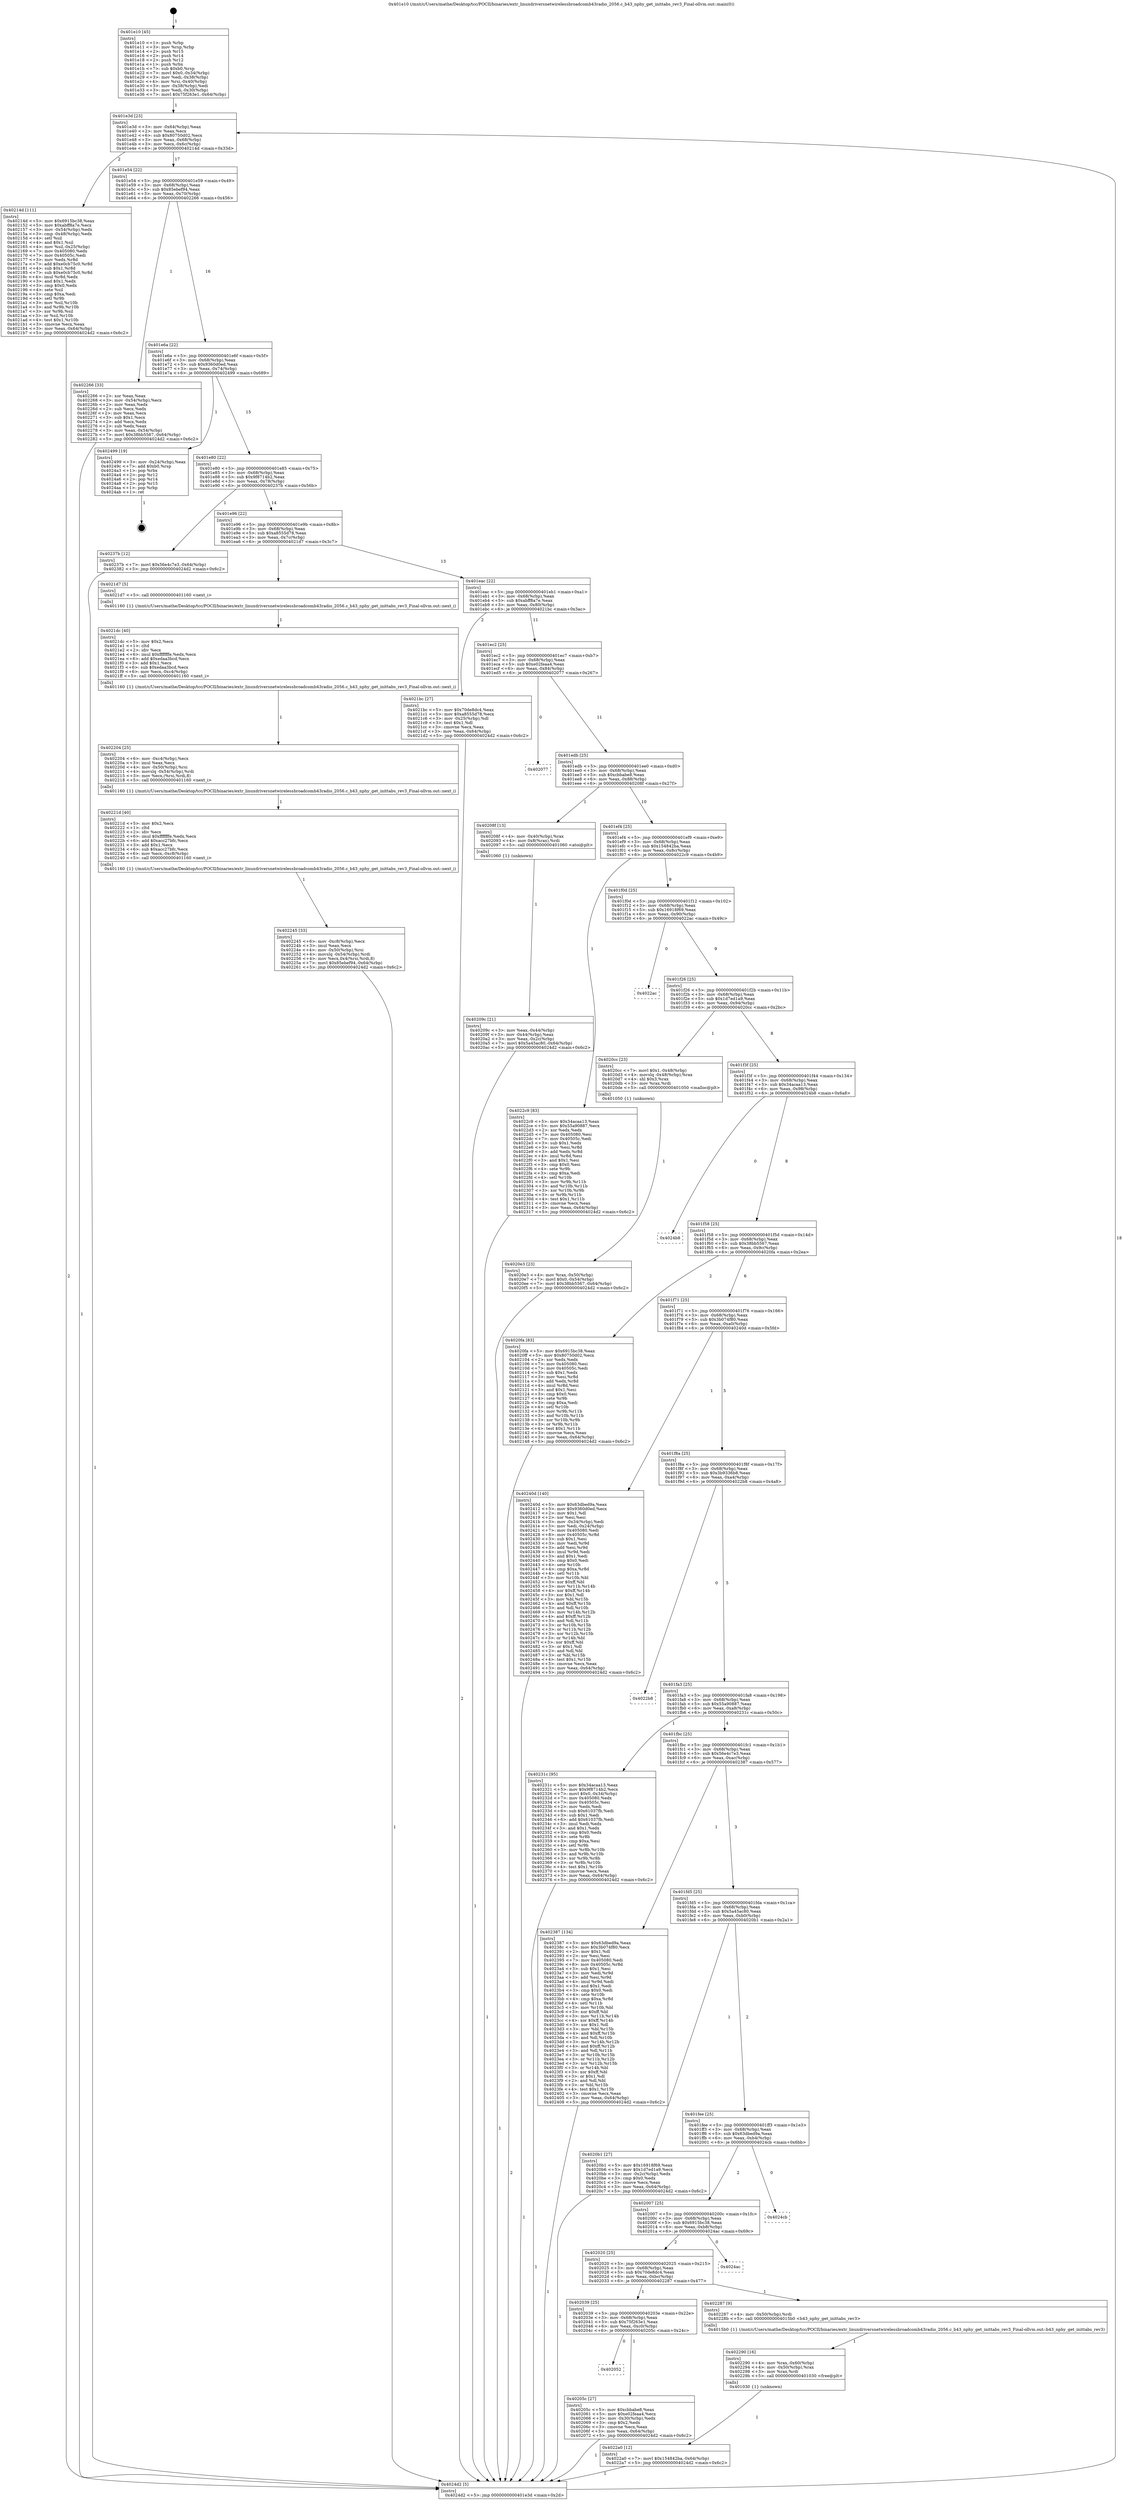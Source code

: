 digraph "0x401e10" {
  label = "0x401e10 (/mnt/c/Users/mathe/Desktop/tcc/POCII/binaries/extr_linuxdriversnetwirelessbroadcomb43radio_2056.c_b43_nphy_get_inittabs_rev3_Final-ollvm.out::main(0))"
  labelloc = "t"
  node[shape=record]

  Entry [label="",width=0.3,height=0.3,shape=circle,fillcolor=black,style=filled]
  "0x401e3d" [label="{
     0x401e3d [23]\l
     | [instrs]\l
     &nbsp;&nbsp;0x401e3d \<+3\>: mov -0x64(%rbp),%eax\l
     &nbsp;&nbsp;0x401e40 \<+2\>: mov %eax,%ecx\l
     &nbsp;&nbsp;0x401e42 \<+6\>: sub $0x80750d02,%ecx\l
     &nbsp;&nbsp;0x401e48 \<+3\>: mov %eax,-0x68(%rbp)\l
     &nbsp;&nbsp;0x401e4b \<+3\>: mov %ecx,-0x6c(%rbp)\l
     &nbsp;&nbsp;0x401e4e \<+6\>: je 000000000040214d \<main+0x33d\>\l
  }"]
  "0x40214d" [label="{
     0x40214d [111]\l
     | [instrs]\l
     &nbsp;&nbsp;0x40214d \<+5\>: mov $0x6915bc38,%eax\l
     &nbsp;&nbsp;0x402152 \<+5\>: mov $0xabff8a7e,%ecx\l
     &nbsp;&nbsp;0x402157 \<+3\>: mov -0x54(%rbp),%edx\l
     &nbsp;&nbsp;0x40215a \<+3\>: cmp -0x48(%rbp),%edx\l
     &nbsp;&nbsp;0x40215d \<+4\>: setl %sil\l
     &nbsp;&nbsp;0x402161 \<+4\>: and $0x1,%sil\l
     &nbsp;&nbsp;0x402165 \<+4\>: mov %sil,-0x25(%rbp)\l
     &nbsp;&nbsp;0x402169 \<+7\>: mov 0x405080,%edx\l
     &nbsp;&nbsp;0x402170 \<+7\>: mov 0x40505c,%edi\l
     &nbsp;&nbsp;0x402177 \<+3\>: mov %edx,%r8d\l
     &nbsp;&nbsp;0x40217a \<+7\>: add $0xe0cb75c0,%r8d\l
     &nbsp;&nbsp;0x402181 \<+4\>: sub $0x1,%r8d\l
     &nbsp;&nbsp;0x402185 \<+7\>: sub $0xe0cb75c0,%r8d\l
     &nbsp;&nbsp;0x40218c \<+4\>: imul %r8d,%edx\l
     &nbsp;&nbsp;0x402190 \<+3\>: and $0x1,%edx\l
     &nbsp;&nbsp;0x402193 \<+3\>: cmp $0x0,%edx\l
     &nbsp;&nbsp;0x402196 \<+4\>: sete %sil\l
     &nbsp;&nbsp;0x40219a \<+3\>: cmp $0xa,%edi\l
     &nbsp;&nbsp;0x40219d \<+4\>: setl %r9b\l
     &nbsp;&nbsp;0x4021a1 \<+3\>: mov %sil,%r10b\l
     &nbsp;&nbsp;0x4021a4 \<+3\>: and %r9b,%r10b\l
     &nbsp;&nbsp;0x4021a7 \<+3\>: xor %r9b,%sil\l
     &nbsp;&nbsp;0x4021aa \<+3\>: or %sil,%r10b\l
     &nbsp;&nbsp;0x4021ad \<+4\>: test $0x1,%r10b\l
     &nbsp;&nbsp;0x4021b1 \<+3\>: cmovne %ecx,%eax\l
     &nbsp;&nbsp;0x4021b4 \<+3\>: mov %eax,-0x64(%rbp)\l
     &nbsp;&nbsp;0x4021b7 \<+5\>: jmp 00000000004024d2 \<main+0x6c2\>\l
  }"]
  "0x401e54" [label="{
     0x401e54 [22]\l
     | [instrs]\l
     &nbsp;&nbsp;0x401e54 \<+5\>: jmp 0000000000401e59 \<main+0x49\>\l
     &nbsp;&nbsp;0x401e59 \<+3\>: mov -0x68(%rbp),%eax\l
     &nbsp;&nbsp;0x401e5c \<+5\>: sub $0x85ebef94,%eax\l
     &nbsp;&nbsp;0x401e61 \<+3\>: mov %eax,-0x70(%rbp)\l
     &nbsp;&nbsp;0x401e64 \<+6\>: je 0000000000402266 \<main+0x456\>\l
  }"]
  Exit [label="",width=0.3,height=0.3,shape=circle,fillcolor=black,style=filled,peripheries=2]
  "0x402266" [label="{
     0x402266 [33]\l
     | [instrs]\l
     &nbsp;&nbsp;0x402266 \<+2\>: xor %eax,%eax\l
     &nbsp;&nbsp;0x402268 \<+3\>: mov -0x54(%rbp),%ecx\l
     &nbsp;&nbsp;0x40226b \<+2\>: mov %eax,%edx\l
     &nbsp;&nbsp;0x40226d \<+2\>: sub %ecx,%edx\l
     &nbsp;&nbsp;0x40226f \<+2\>: mov %eax,%ecx\l
     &nbsp;&nbsp;0x402271 \<+3\>: sub $0x1,%ecx\l
     &nbsp;&nbsp;0x402274 \<+2\>: add %ecx,%edx\l
     &nbsp;&nbsp;0x402276 \<+2\>: sub %edx,%eax\l
     &nbsp;&nbsp;0x402278 \<+3\>: mov %eax,-0x54(%rbp)\l
     &nbsp;&nbsp;0x40227b \<+7\>: movl $0x38bb5567,-0x64(%rbp)\l
     &nbsp;&nbsp;0x402282 \<+5\>: jmp 00000000004024d2 \<main+0x6c2\>\l
  }"]
  "0x401e6a" [label="{
     0x401e6a [22]\l
     | [instrs]\l
     &nbsp;&nbsp;0x401e6a \<+5\>: jmp 0000000000401e6f \<main+0x5f\>\l
     &nbsp;&nbsp;0x401e6f \<+3\>: mov -0x68(%rbp),%eax\l
     &nbsp;&nbsp;0x401e72 \<+5\>: sub $0x9360d0ed,%eax\l
     &nbsp;&nbsp;0x401e77 \<+3\>: mov %eax,-0x74(%rbp)\l
     &nbsp;&nbsp;0x401e7a \<+6\>: je 0000000000402499 \<main+0x689\>\l
  }"]
  "0x4022a0" [label="{
     0x4022a0 [12]\l
     | [instrs]\l
     &nbsp;&nbsp;0x4022a0 \<+7\>: movl $0x154842ba,-0x64(%rbp)\l
     &nbsp;&nbsp;0x4022a7 \<+5\>: jmp 00000000004024d2 \<main+0x6c2\>\l
  }"]
  "0x402499" [label="{
     0x402499 [19]\l
     | [instrs]\l
     &nbsp;&nbsp;0x402499 \<+3\>: mov -0x24(%rbp),%eax\l
     &nbsp;&nbsp;0x40249c \<+7\>: add $0xb0,%rsp\l
     &nbsp;&nbsp;0x4024a3 \<+1\>: pop %rbx\l
     &nbsp;&nbsp;0x4024a4 \<+2\>: pop %r12\l
     &nbsp;&nbsp;0x4024a6 \<+2\>: pop %r14\l
     &nbsp;&nbsp;0x4024a8 \<+2\>: pop %r15\l
     &nbsp;&nbsp;0x4024aa \<+1\>: pop %rbp\l
     &nbsp;&nbsp;0x4024ab \<+1\>: ret\l
  }"]
  "0x401e80" [label="{
     0x401e80 [22]\l
     | [instrs]\l
     &nbsp;&nbsp;0x401e80 \<+5\>: jmp 0000000000401e85 \<main+0x75\>\l
     &nbsp;&nbsp;0x401e85 \<+3\>: mov -0x68(%rbp),%eax\l
     &nbsp;&nbsp;0x401e88 \<+5\>: sub $0x9f8714b2,%eax\l
     &nbsp;&nbsp;0x401e8d \<+3\>: mov %eax,-0x78(%rbp)\l
     &nbsp;&nbsp;0x401e90 \<+6\>: je 000000000040237b \<main+0x56b\>\l
  }"]
  "0x402290" [label="{
     0x402290 [16]\l
     | [instrs]\l
     &nbsp;&nbsp;0x402290 \<+4\>: mov %rax,-0x60(%rbp)\l
     &nbsp;&nbsp;0x402294 \<+4\>: mov -0x50(%rbp),%rax\l
     &nbsp;&nbsp;0x402298 \<+3\>: mov %rax,%rdi\l
     &nbsp;&nbsp;0x40229b \<+5\>: call 0000000000401030 \<free@plt\>\l
     | [calls]\l
     &nbsp;&nbsp;0x401030 \{1\} (unknown)\l
  }"]
  "0x40237b" [label="{
     0x40237b [12]\l
     | [instrs]\l
     &nbsp;&nbsp;0x40237b \<+7\>: movl $0x56e4c7e3,-0x64(%rbp)\l
     &nbsp;&nbsp;0x402382 \<+5\>: jmp 00000000004024d2 \<main+0x6c2\>\l
  }"]
  "0x401e96" [label="{
     0x401e96 [22]\l
     | [instrs]\l
     &nbsp;&nbsp;0x401e96 \<+5\>: jmp 0000000000401e9b \<main+0x8b\>\l
     &nbsp;&nbsp;0x401e9b \<+3\>: mov -0x68(%rbp),%eax\l
     &nbsp;&nbsp;0x401e9e \<+5\>: sub $0xa8555d78,%eax\l
     &nbsp;&nbsp;0x401ea3 \<+3\>: mov %eax,-0x7c(%rbp)\l
     &nbsp;&nbsp;0x401ea6 \<+6\>: je 00000000004021d7 \<main+0x3c7\>\l
  }"]
  "0x402245" [label="{
     0x402245 [33]\l
     | [instrs]\l
     &nbsp;&nbsp;0x402245 \<+6\>: mov -0xc8(%rbp),%ecx\l
     &nbsp;&nbsp;0x40224b \<+3\>: imul %eax,%ecx\l
     &nbsp;&nbsp;0x40224e \<+4\>: mov -0x50(%rbp),%rsi\l
     &nbsp;&nbsp;0x402252 \<+4\>: movslq -0x54(%rbp),%rdi\l
     &nbsp;&nbsp;0x402256 \<+4\>: mov %ecx,0x4(%rsi,%rdi,8)\l
     &nbsp;&nbsp;0x40225a \<+7\>: movl $0x85ebef94,-0x64(%rbp)\l
     &nbsp;&nbsp;0x402261 \<+5\>: jmp 00000000004024d2 \<main+0x6c2\>\l
  }"]
  "0x4021d7" [label="{
     0x4021d7 [5]\l
     | [instrs]\l
     &nbsp;&nbsp;0x4021d7 \<+5\>: call 0000000000401160 \<next_i\>\l
     | [calls]\l
     &nbsp;&nbsp;0x401160 \{1\} (/mnt/c/Users/mathe/Desktop/tcc/POCII/binaries/extr_linuxdriversnetwirelessbroadcomb43radio_2056.c_b43_nphy_get_inittabs_rev3_Final-ollvm.out::next_i)\l
  }"]
  "0x401eac" [label="{
     0x401eac [22]\l
     | [instrs]\l
     &nbsp;&nbsp;0x401eac \<+5\>: jmp 0000000000401eb1 \<main+0xa1\>\l
     &nbsp;&nbsp;0x401eb1 \<+3\>: mov -0x68(%rbp),%eax\l
     &nbsp;&nbsp;0x401eb4 \<+5\>: sub $0xabff8a7e,%eax\l
     &nbsp;&nbsp;0x401eb9 \<+3\>: mov %eax,-0x80(%rbp)\l
     &nbsp;&nbsp;0x401ebc \<+6\>: je 00000000004021bc \<main+0x3ac\>\l
  }"]
  "0x40221d" [label="{
     0x40221d [40]\l
     | [instrs]\l
     &nbsp;&nbsp;0x40221d \<+5\>: mov $0x2,%ecx\l
     &nbsp;&nbsp;0x402222 \<+1\>: cltd\l
     &nbsp;&nbsp;0x402223 \<+2\>: idiv %ecx\l
     &nbsp;&nbsp;0x402225 \<+6\>: imul $0xfffffffe,%edx,%ecx\l
     &nbsp;&nbsp;0x40222b \<+6\>: add $0xacc27bfc,%ecx\l
     &nbsp;&nbsp;0x402231 \<+3\>: add $0x1,%ecx\l
     &nbsp;&nbsp;0x402234 \<+6\>: sub $0xacc27bfc,%ecx\l
     &nbsp;&nbsp;0x40223a \<+6\>: mov %ecx,-0xc8(%rbp)\l
     &nbsp;&nbsp;0x402240 \<+5\>: call 0000000000401160 \<next_i\>\l
     | [calls]\l
     &nbsp;&nbsp;0x401160 \{1\} (/mnt/c/Users/mathe/Desktop/tcc/POCII/binaries/extr_linuxdriversnetwirelessbroadcomb43radio_2056.c_b43_nphy_get_inittabs_rev3_Final-ollvm.out::next_i)\l
  }"]
  "0x4021bc" [label="{
     0x4021bc [27]\l
     | [instrs]\l
     &nbsp;&nbsp;0x4021bc \<+5\>: mov $0x70de8dc4,%eax\l
     &nbsp;&nbsp;0x4021c1 \<+5\>: mov $0xa8555d78,%ecx\l
     &nbsp;&nbsp;0x4021c6 \<+3\>: mov -0x25(%rbp),%dl\l
     &nbsp;&nbsp;0x4021c9 \<+3\>: test $0x1,%dl\l
     &nbsp;&nbsp;0x4021cc \<+3\>: cmovne %ecx,%eax\l
     &nbsp;&nbsp;0x4021cf \<+3\>: mov %eax,-0x64(%rbp)\l
     &nbsp;&nbsp;0x4021d2 \<+5\>: jmp 00000000004024d2 \<main+0x6c2\>\l
  }"]
  "0x401ec2" [label="{
     0x401ec2 [25]\l
     | [instrs]\l
     &nbsp;&nbsp;0x401ec2 \<+5\>: jmp 0000000000401ec7 \<main+0xb7\>\l
     &nbsp;&nbsp;0x401ec7 \<+3\>: mov -0x68(%rbp),%eax\l
     &nbsp;&nbsp;0x401eca \<+5\>: sub $0xe02feaa4,%eax\l
     &nbsp;&nbsp;0x401ecf \<+6\>: mov %eax,-0x84(%rbp)\l
     &nbsp;&nbsp;0x401ed5 \<+6\>: je 0000000000402077 \<main+0x267\>\l
  }"]
  "0x402204" [label="{
     0x402204 [25]\l
     | [instrs]\l
     &nbsp;&nbsp;0x402204 \<+6\>: mov -0xc4(%rbp),%ecx\l
     &nbsp;&nbsp;0x40220a \<+3\>: imul %eax,%ecx\l
     &nbsp;&nbsp;0x40220d \<+4\>: mov -0x50(%rbp),%rsi\l
     &nbsp;&nbsp;0x402211 \<+4\>: movslq -0x54(%rbp),%rdi\l
     &nbsp;&nbsp;0x402215 \<+3\>: mov %ecx,(%rsi,%rdi,8)\l
     &nbsp;&nbsp;0x402218 \<+5\>: call 0000000000401160 \<next_i\>\l
     | [calls]\l
     &nbsp;&nbsp;0x401160 \{1\} (/mnt/c/Users/mathe/Desktop/tcc/POCII/binaries/extr_linuxdriversnetwirelessbroadcomb43radio_2056.c_b43_nphy_get_inittabs_rev3_Final-ollvm.out::next_i)\l
  }"]
  "0x402077" [label="{
     0x402077\l
  }", style=dashed]
  "0x401edb" [label="{
     0x401edb [25]\l
     | [instrs]\l
     &nbsp;&nbsp;0x401edb \<+5\>: jmp 0000000000401ee0 \<main+0xd0\>\l
     &nbsp;&nbsp;0x401ee0 \<+3\>: mov -0x68(%rbp),%eax\l
     &nbsp;&nbsp;0x401ee3 \<+5\>: sub $0xcbbabe8,%eax\l
     &nbsp;&nbsp;0x401ee8 \<+6\>: mov %eax,-0x88(%rbp)\l
     &nbsp;&nbsp;0x401eee \<+6\>: je 000000000040208f \<main+0x27f\>\l
  }"]
  "0x4021dc" [label="{
     0x4021dc [40]\l
     | [instrs]\l
     &nbsp;&nbsp;0x4021dc \<+5\>: mov $0x2,%ecx\l
     &nbsp;&nbsp;0x4021e1 \<+1\>: cltd\l
     &nbsp;&nbsp;0x4021e2 \<+2\>: idiv %ecx\l
     &nbsp;&nbsp;0x4021e4 \<+6\>: imul $0xfffffffe,%edx,%ecx\l
     &nbsp;&nbsp;0x4021ea \<+6\>: add $0xedaa3bcd,%ecx\l
     &nbsp;&nbsp;0x4021f0 \<+3\>: add $0x1,%ecx\l
     &nbsp;&nbsp;0x4021f3 \<+6\>: sub $0xedaa3bcd,%ecx\l
     &nbsp;&nbsp;0x4021f9 \<+6\>: mov %ecx,-0xc4(%rbp)\l
     &nbsp;&nbsp;0x4021ff \<+5\>: call 0000000000401160 \<next_i\>\l
     | [calls]\l
     &nbsp;&nbsp;0x401160 \{1\} (/mnt/c/Users/mathe/Desktop/tcc/POCII/binaries/extr_linuxdriversnetwirelessbroadcomb43radio_2056.c_b43_nphy_get_inittabs_rev3_Final-ollvm.out::next_i)\l
  }"]
  "0x40208f" [label="{
     0x40208f [13]\l
     | [instrs]\l
     &nbsp;&nbsp;0x40208f \<+4\>: mov -0x40(%rbp),%rax\l
     &nbsp;&nbsp;0x402093 \<+4\>: mov 0x8(%rax),%rdi\l
     &nbsp;&nbsp;0x402097 \<+5\>: call 0000000000401060 \<atoi@plt\>\l
     | [calls]\l
     &nbsp;&nbsp;0x401060 \{1\} (unknown)\l
  }"]
  "0x401ef4" [label="{
     0x401ef4 [25]\l
     | [instrs]\l
     &nbsp;&nbsp;0x401ef4 \<+5\>: jmp 0000000000401ef9 \<main+0xe9\>\l
     &nbsp;&nbsp;0x401ef9 \<+3\>: mov -0x68(%rbp),%eax\l
     &nbsp;&nbsp;0x401efc \<+5\>: sub $0x154842ba,%eax\l
     &nbsp;&nbsp;0x401f01 \<+6\>: mov %eax,-0x8c(%rbp)\l
     &nbsp;&nbsp;0x401f07 \<+6\>: je 00000000004022c9 \<main+0x4b9\>\l
  }"]
  "0x4020e3" [label="{
     0x4020e3 [23]\l
     | [instrs]\l
     &nbsp;&nbsp;0x4020e3 \<+4\>: mov %rax,-0x50(%rbp)\l
     &nbsp;&nbsp;0x4020e7 \<+7\>: movl $0x0,-0x54(%rbp)\l
     &nbsp;&nbsp;0x4020ee \<+7\>: movl $0x38bb5567,-0x64(%rbp)\l
     &nbsp;&nbsp;0x4020f5 \<+5\>: jmp 00000000004024d2 \<main+0x6c2\>\l
  }"]
  "0x4022c9" [label="{
     0x4022c9 [83]\l
     | [instrs]\l
     &nbsp;&nbsp;0x4022c9 \<+5\>: mov $0x34acaa13,%eax\l
     &nbsp;&nbsp;0x4022ce \<+5\>: mov $0x55a90887,%ecx\l
     &nbsp;&nbsp;0x4022d3 \<+2\>: xor %edx,%edx\l
     &nbsp;&nbsp;0x4022d5 \<+7\>: mov 0x405080,%esi\l
     &nbsp;&nbsp;0x4022dc \<+7\>: mov 0x40505c,%edi\l
     &nbsp;&nbsp;0x4022e3 \<+3\>: sub $0x1,%edx\l
     &nbsp;&nbsp;0x4022e6 \<+3\>: mov %esi,%r8d\l
     &nbsp;&nbsp;0x4022e9 \<+3\>: add %edx,%r8d\l
     &nbsp;&nbsp;0x4022ec \<+4\>: imul %r8d,%esi\l
     &nbsp;&nbsp;0x4022f0 \<+3\>: and $0x1,%esi\l
     &nbsp;&nbsp;0x4022f3 \<+3\>: cmp $0x0,%esi\l
     &nbsp;&nbsp;0x4022f6 \<+4\>: sete %r9b\l
     &nbsp;&nbsp;0x4022fa \<+3\>: cmp $0xa,%edi\l
     &nbsp;&nbsp;0x4022fd \<+4\>: setl %r10b\l
     &nbsp;&nbsp;0x402301 \<+3\>: mov %r9b,%r11b\l
     &nbsp;&nbsp;0x402304 \<+3\>: and %r10b,%r11b\l
     &nbsp;&nbsp;0x402307 \<+3\>: xor %r10b,%r9b\l
     &nbsp;&nbsp;0x40230a \<+3\>: or %r9b,%r11b\l
     &nbsp;&nbsp;0x40230d \<+4\>: test $0x1,%r11b\l
     &nbsp;&nbsp;0x402311 \<+3\>: cmovne %ecx,%eax\l
     &nbsp;&nbsp;0x402314 \<+3\>: mov %eax,-0x64(%rbp)\l
     &nbsp;&nbsp;0x402317 \<+5\>: jmp 00000000004024d2 \<main+0x6c2\>\l
  }"]
  "0x401f0d" [label="{
     0x401f0d [25]\l
     | [instrs]\l
     &nbsp;&nbsp;0x401f0d \<+5\>: jmp 0000000000401f12 \<main+0x102\>\l
     &nbsp;&nbsp;0x401f12 \<+3\>: mov -0x68(%rbp),%eax\l
     &nbsp;&nbsp;0x401f15 \<+5\>: sub $0x16918f69,%eax\l
     &nbsp;&nbsp;0x401f1a \<+6\>: mov %eax,-0x90(%rbp)\l
     &nbsp;&nbsp;0x401f20 \<+6\>: je 00000000004022ac \<main+0x49c\>\l
  }"]
  "0x40209c" [label="{
     0x40209c [21]\l
     | [instrs]\l
     &nbsp;&nbsp;0x40209c \<+3\>: mov %eax,-0x44(%rbp)\l
     &nbsp;&nbsp;0x40209f \<+3\>: mov -0x44(%rbp),%eax\l
     &nbsp;&nbsp;0x4020a2 \<+3\>: mov %eax,-0x2c(%rbp)\l
     &nbsp;&nbsp;0x4020a5 \<+7\>: movl $0x5a45ac80,-0x64(%rbp)\l
     &nbsp;&nbsp;0x4020ac \<+5\>: jmp 00000000004024d2 \<main+0x6c2\>\l
  }"]
  "0x4022ac" [label="{
     0x4022ac\l
  }", style=dashed]
  "0x401f26" [label="{
     0x401f26 [25]\l
     | [instrs]\l
     &nbsp;&nbsp;0x401f26 \<+5\>: jmp 0000000000401f2b \<main+0x11b\>\l
     &nbsp;&nbsp;0x401f2b \<+3\>: mov -0x68(%rbp),%eax\l
     &nbsp;&nbsp;0x401f2e \<+5\>: sub $0x1d7ed1a9,%eax\l
     &nbsp;&nbsp;0x401f33 \<+6\>: mov %eax,-0x94(%rbp)\l
     &nbsp;&nbsp;0x401f39 \<+6\>: je 00000000004020cc \<main+0x2bc\>\l
  }"]
  "0x401e10" [label="{
     0x401e10 [45]\l
     | [instrs]\l
     &nbsp;&nbsp;0x401e10 \<+1\>: push %rbp\l
     &nbsp;&nbsp;0x401e11 \<+3\>: mov %rsp,%rbp\l
     &nbsp;&nbsp;0x401e14 \<+2\>: push %r15\l
     &nbsp;&nbsp;0x401e16 \<+2\>: push %r14\l
     &nbsp;&nbsp;0x401e18 \<+2\>: push %r12\l
     &nbsp;&nbsp;0x401e1a \<+1\>: push %rbx\l
     &nbsp;&nbsp;0x401e1b \<+7\>: sub $0xb0,%rsp\l
     &nbsp;&nbsp;0x401e22 \<+7\>: movl $0x0,-0x34(%rbp)\l
     &nbsp;&nbsp;0x401e29 \<+3\>: mov %edi,-0x38(%rbp)\l
     &nbsp;&nbsp;0x401e2c \<+4\>: mov %rsi,-0x40(%rbp)\l
     &nbsp;&nbsp;0x401e30 \<+3\>: mov -0x38(%rbp),%edi\l
     &nbsp;&nbsp;0x401e33 \<+3\>: mov %edi,-0x30(%rbp)\l
     &nbsp;&nbsp;0x401e36 \<+7\>: movl $0x75f263e1,-0x64(%rbp)\l
  }"]
  "0x4020cc" [label="{
     0x4020cc [23]\l
     | [instrs]\l
     &nbsp;&nbsp;0x4020cc \<+7\>: movl $0x1,-0x48(%rbp)\l
     &nbsp;&nbsp;0x4020d3 \<+4\>: movslq -0x48(%rbp),%rax\l
     &nbsp;&nbsp;0x4020d7 \<+4\>: shl $0x3,%rax\l
     &nbsp;&nbsp;0x4020db \<+3\>: mov %rax,%rdi\l
     &nbsp;&nbsp;0x4020de \<+5\>: call 0000000000401050 \<malloc@plt\>\l
     | [calls]\l
     &nbsp;&nbsp;0x401050 \{1\} (unknown)\l
  }"]
  "0x401f3f" [label="{
     0x401f3f [25]\l
     | [instrs]\l
     &nbsp;&nbsp;0x401f3f \<+5\>: jmp 0000000000401f44 \<main+0x134\>\l
     &nbsp;&nbsp;0x401f44 \<+3\>: mov -0x68(%rbp),%eax\l
     &nbsp;&nbsp;0x401f47 \<+5\>: sub $0x34acaa13,%eax\l
     &nbsp;&nbsp;0x401f4c \<+6\>: mov %eax,-0x98(%rbp)\l
     &nbsp;&nbsp;0x401f52 \<+6\>: je 00000000004024b8 \<main+0x6a8\>\l
  }"]
  "0x4024d2" [label="{
     0x4024d2 [5]\l
     | [instrs]\l
     &nbsp;&nbsp;0x4024d2 \<+5\>: jmp 0000000000401e3d \<main+0x2d\>\l
  }"]
  "0x4024b8" [label="{
     0x4024b8\l
  }", style=dashed]
  "0x401f58" [label="{
     0x401f58 [25]\l
     | [instrs]\l
     &nbsp;&nbsp;0x401f58 \<+5\>: jmp 0000000000401f5d \<main+0x14d\>\l
     &nbsp;&nbsp;0x401f5d \<+3\>: mov -0x68(%rbp),%eax\l
     &nbsp;&nbsp;0x401f60 \<+5\>: sub $0x38bb5567,%eax\l
     &nbsp;&nbsp;0x401f65 \<+6\>: mov %eax,-0x9c(%rbp)\l
     &nbsp;&nbsp;0x401f6b \<+6\>: je 00000000004020fa \<main+0x2ea\>\l
  }"]
  "0x402052" [label="{
     0x402052\l
  }", style=dashed]
  "0x4020fa" [label="{
     0x4020fa [83]\l
     | [instrs]\l
     &nbsp;&nbsp;0x4020fa \<+5\>: mov $0x6915bc38,%eax\l
     &nbsp;&nbsp;0x4020ff \<+5\>: mov $0x80750d02,%ecx\l
     &nbsp;&nbsp;0x402104 \<+2\>: xor %edx,%edx\l
     &nbsp;&nbsp;0x402106 \<+7\>: mov 0x405080,%esi\l
     &nbsp;&nbsp;0x40210d \<+7\>: mov 0x40505c,%edi\l
     &nbsp;&nbsp;0x402114 \<+3\>: sub $0x1,%edx\l
     &nbsp;&nbsp;0x402117 \<+3\>: mov %esi,%r8d\l
     &nbsp;&nbsp;0x40211a \<+3\>: add %edx,%r8d\l
     &nbsp;&nbsp;0x40211d \<+4\>: imul %r8d,%esi\l
     &nbsp;&nbsp;0x402121 \<+3\>: and $0x1,%esi\l
     &nbsp;&nbsp;0x402124 \<+3\>: cmp $0x0,%esi\l
     &nbsp;&nbsp;0x402127 \<+4\>: sete %r9b\l
     &nbsp;&nbsp;0x40212b \<+3\>: cmp $0xa,%edi\l
     &nbsp;&nbsp;0x40212e \<+4\>: setl %r10b\l
     &nbsp;&nbsp;0x402132 \<+3\>: mov %r9b,%r11b\l
     &nbsp;&nbsp;0x402135 \<+3\>: and %r10b,%r11b\l
     &nbsp;&nbsp;0x402138 \<+3\>: xor %r10b,%r9b\l
     &nbsp;&nbsp;0x40213b \<+3\>: or %r9b,%r11b\l
     &nbsp;&nbsp;0x40213e \<+4\>: test $0x1,%r11b\l
     &nbsp;&nbsp;0x402142 \<+3\>: cmovne %ecx,%eax\l
     &nbsp;&nbsp;0x402145 \<+3\>: mov %eax,-0x64(%rbp)\l
     &nbsp;&nbsp;0x402148 \<+5\>: jmp 00000000004024d2 \<main+0x6c2\>\l
  }"]
  "0x401f71" [label="{
     0x401f71 [25]\l
     | [instrs]\l
     &nbsp;&nbsp;0x401f71 \<+5\>: jmp 0000000000401f76 \<main+0x166\>\l
     &nbsp;&nbsp;0x401f76 \<+3\>: mov -0x68(%rbp),%eax\l
     &nbsp;&nbsp;0x401f79 \<+5\>: sub $0x3b074f80,%eax\l
     &nbsp;&nbsp;0x401f7e \<+6\>: mov %eax,-0xa0(%rbp)\l
     &nbsp;&nbsp;0x401f84 \<+6\>: je 000000000040240d \<main+0x5fd\>\l
  }"]
  "0x40205c" [label="{
     0x40205c [27]\l
     | [instrs]\l
     &nbsp;&nbsp;0x40205c \<+5\>: mov $0xcbbabe8,%eax\l
     &nbsp;&nbsp;0x402061 \<+5\>: mov $0xe02feaa4,%ecx\l
     &nbsp;&nbsp;0x402066 \<+3\>: mov -0x30(%rbp),%edx\l
     &nbsp;&nbsp;0x402069 \<+3\>: cmp $0x2,%edx\l
     &nbsp;&nbsp;0x40206c \<+3\>: cmovne %ecx,%eax\l
     &nbsp;&nbsp;0x40206f \<+3\>: mov %eax,-0x64(%rbp)\l
     &nbsp;&nbsp;0x402072 \<+5\>: jmp 00000000004024d2 \<main+0x6c2\>\l
  }"]
  "0x40240d" [label="{
     0x40240d [140]\l
     | [instrs]\l
     &nbsp;&nbsp;0x40240d \<+5\>: mov $0x63dbed9a,%eax\l
     &nbsp;&nbsp;0x402412 \<+5\>: mov $0x9360d0ed,%ecx\l
     &nbsp;&nbsp;0x402417 \<+2\>: mov $0x1,%dl\l
     &nbsp;&nbsp;0x402419 \<+2\>: xor %esi,%esi\l
     &nbsp;&nbsp;0x40241b \<+3\>: mov -0x34(%rbp),%edi\l
     &nbsp;&nbsp;0x40241e \<+3\>: mov %edi,-0x24(%rbp)\l
     &nbsp;&nbsp;0x402421 \<+7\>: mov 0x405080,%edi\l
     &nbsp;&nbsp;0x402428 \<+8\>: mov 0x40505c,%r8d\l
     &nbsp;&nbsp;0x402430 \<+3\>: sub $0x1,%esi\l
     &nbsp;&nbsp;0x402433 \<+3\>: mov %edi,%r9d\l
     &nbsp;&nbsp;0x402436 \<+3\>: add %esi,%r9d\l
     &nbsp;&nbsp;0x402439 \<+4\>: imul %r9d,%edi\l
     &nbsp;&nbsp;0x40243d \<+3\>: and $0x1,%edi\l
     &nbsp;&nbsp;0x402440 \<+3\>: cmp $0x0,%edi\l
     &nbsp;&nbsp;0x402443 \<+4\>: sete %r10b\l
     &nbsp;&nbsp;0x402447 \<+4\>: cmp $0xa,%r8d\l
     &nbsp;&nbsp;0x40244b \<+4\>: setl %r11b\l
     &nbsp;&nbsp;0x40244f \<+3\>: mov %r10b,%bl\l
     &nbsp;&nbsp;0x402452 \<+3\>: xor $0xff,%bl\l
     &nbsp;&nbsp;0x402455 \<+3\>: mov %r11b,%r14b\l
     &nbsp;&nbsp;0x402458 \<+4\>: xor $0xff,%r14b\l
     &nbsp;&nbsp;0x40245c \<+3\>: xor $0x1,%dl\l
     &nbsp;&nbsp;0x40245f \<+3\>: mov %bl,%r15b\l
     &nbsp;&nbsp;0x402462 \<+4\>: and $0xff,%r15b\l
     &nbsp;&nbsp;0x402466 \<+3\>: and %dl,%r10b\l
     &nbsp;&nbsp;0x402469 \<+3\>: mov %r14b,%r12b\l
     &nbsp;&nbsp;0x40246c \<+4\>: and $0xff,%r12b\l
     &nbsp;&nbsp;0x402470 \<+3\>: and %dl,%r11b\l
     &nbsp;&nbsp;0x402473 \<+3\>: or %r10b,%r15b\l
     &nbsp;&nbsp;0x402476 \<+3\>: or %r11b,%r12b\l
     &nbsp;&nbsp;0x402479 \<+3\>: xor %r12b,%r15b\l
     &nbsp;&nbsp;0x40247c \<+3\>: or %r14b,%bl\l
     &nbsp;&nbsp;0x40247f \<+3\>: xor $0xff,%bl\l
     &nbsp;&nbsp;0x402482 \<+3\>: or $0x1,%dl\l
     &nbsp;&nbsp;0x402485 \<+2\>: and %dl,%bl\l
     &nbsp;&nbsp;0x402487 \<+3\>: or %bl,%r15b\l
     &nbsp;&nbsp;0x40248a \<+4\>: test $0x1,%r15b\l
     &nbsp;&nbsp;0x40248e \<+3\>: cmovne %ecx,%eax\l
     &nbsp;&nbsp;0x402491 \<+3\>: mov %eax,-0x64(%rbp)\l
     &nbsp;&nbsp;0x402494 \<+5\>: jmp 00000000004024d2 \<main+0x6c2\>\l
  }"]
  "0x401f8a" [label="{
     0x401f8a [25]\l
     | [instrs]\l
     &nbsp;&nbsp;0x401f8a \<+5\>: jmp 0000000000401f8f \<main+0x17f\>\l
     &nbsp;&nbsp;0x401f8f \<+3\>: mov -0x68(%rbp),%eax\l
     &nbsp;&nbsp;0x401f92 \<+5\>: sub $0x3b9336b8,%eax\l
     &nbsp;&nbsp;0x401f97 \<+6\>: mov %eax,-0xa4(%rbp)\l
     &nbsp;&nbsp;0x401f9d \<+6\>: je 00000000004022b8 \<main+0x4a8\>\l
  }"]
  "0x402039" [label="{
     0x402039 [25]\l
     | [instrs]\l
     &nbsp;&nbsp;0x402039 \<+5\>: jmp 000000000040203e \<main+0x22e\>\l
     &nbsp;&nbsp;0x40203e \<+3\>: mov -0x68(%rbp),%eax\l
     &nbsp;&nbsp;0x402041 \<+5\>: sub $0x75f263e1,%eax\l
     &nbsp;&nbsp;0x402046 \<+6\>: mov %eax,-0xc0(%rbp)\l
     &nbsp;&nbsp;0x40204c \<+6\>: je 000000000040205c \<main+0x24c\>\l
  }"]
  "0x4022b8" [label="{
     0x4022b8\l
  }", style=dashed]
  "0x401fa3" [label="{
     0x401fa3 [25]\l
     | [instrs]\l
     &nbsp;&nbsp;0x401fa3 \<+5\>: jmp 0000000000401fa8 \<main+0x198\>\l
     &nbsp;&nbsp;0x401fa8 \<+3\>: mov -0x68(%rbp),%eax\l
     &nbsp;&nbsp;0x401fab \<+5\>: sub $0x55a90887,%eax\l
     &nbsp;&nbsp;0x401fb0 \<+6\>: mov %eax,-0xa8(%rbp)\l
     &nbsp;&nbsp;0x401fb6 \<+6\>: je 000000000040231c \<main+0x50c\>\l
  }"]
  "0x402287" [label="{
     0x402287 [9]\l
     | [instrs]\l
     &nbsp;&nbsp;0x402287 \<+4\>: mov -0x50(%rbp),%rdi\l
     &nbsp;&nbsp;0x40228b \<+5\>: call 00000000004015b0 \<b43_nphy_get_inittabs_rev3\>\l
     | [calls]\l
     &nbsp;&nbsp;0x4015b0 \{1\} (/mnt/c/Users/mathe/Desktop/tcc/POCII/binaries/extr_linuxdriversnetwirelessbroadcomb43radio_2056.c_b43_nphy_get_inittabs_rev3_Final-ollvm.out::b43_nphy_get_inittabs_rev3)\l
  }"]
  "0x40231c" [label="{
     0x40231c [95]\l
     | [instrs]\l
     &nbsp;&nbsp;0x40231c \<+5\>: mov $0x34acaa13,%eax\l
     &nbsp;&nbsp;0x402321 \<+5\>: mov $0x9f8714b2,%ecx\l
     &nbsp;&nbsp;0x402326 \<+7\>: movl $0x0,-0x34(%rbp)\l
     &nbsp;&nbsp;0x40232d \<+7\>: mov 0x405080,%edx\l
     &nbsp;&nbsp;0x402334 \<+7\>: mov 0x40505c,%esi\l
     &nbsp;&nbsp;0x40233b \<+2\>: mov %edx,%edi\l
     &nbsp;&nbsp;0x40233d \<+6\>: sub $0x61037fb,%edi\l
     &nbsp;&nbsp;0x402343 \<+3\>: sub $0x1,%edi\l
     &nbsp;&nbsp;0x402346 \<+6\>: add $0x61037fb,%edi\l
     &nbsp;&nbsp;0x40234c \<+3\>: imul %edi,%edx\l
     &nbsp;&nbsp;0x40234f \<+3\>: and $0x1,%edx\l
     &nbsp;&nbsp;0x402352 \<+3\>: cmp $0x0,%edx\l
     &nbsp;&nbsp;0x402355 \<+4\>: sete %r8b\l
     &nbsp;&nbsp;0x402359 \<+3\>: cmp $0xa,%esi\l
     &nbsp;&nbsp;0x40235c \<+4\>: setl %r9b\l
     &nbsp;&nbsp;0x402360 \<+3\>: mov %r8b,%r10b\l
     &nbsp;&nbsp;0x402363 \<+3\>: and %r9b,%r10b\l
     &nbsp;&nbsp;0x402366 \<+3\>: xor %r9b,%r8b\l
     &nbsp;&nbsp;0x402369 \<+3\>: or %r8b,%r10b\l
     &nbsp;&nbsp;0x40236c \<+4\>: test $0x1,%r10b\l
     &nbsp;&nbsp;0x402370 \<+3\>: cmovne %ecx,%eax\l
     &nbsp;&nbsp;0x402373 \<+3\>: mov %eax,-0x64(%rbp)\l
     &nbsp;&nbsp;0x402376 \<+5\>: jmp 00000000004024d2 \<main+0x6c2\>\l
  }"]
  "0x401fbc" [label="{
     0x401fbc [25]\l
     | [instrs]\l
     &nbsp;&nbsp;0x401fbc \<+5\>: jmp 0000000000401fc1 \<main+0x1b1\>\l
     &nbsp;&nbsp;0x401fc1 \<+3\>: mov -0x68(%rbp),%eax\l
     &nbsp;&nbsp;0x401fc4 \<+5\>: sub $0x56e4c7e3,%eax\l
     &nbsp;&nbsp;0x401fc9 \<+6\>: mov %eax,-0xac(%rbp)\l
     &nbsp;&nbsp;0x401fcf \<+6\>: je 0000000000402387 \<main+0x577\>\l
  }"]
  "0x402020" [label="{
     0x402020 [25]\l
     | [instrs]\l
     &nbsp;&nbsp;0x402020 \<+5\>: jmp 0000000000402025 \<main+0x215\>\l
     &nbsp;&nbsp;0x402025 \<+3\>: mov -0x68(%rbp),%eax\l
     &nbsp;&nbsp;0x402028 \<+5\>: sub $0x70de8dc4,%eax\l
     &nbsp;&nbsp;0x40202d \<+6\>: mov %eax,-0xbc(%rbp)\l
     &nbsp;&nbsp;0x402033 \<+6\>: je 0000000000402287 \<main+0x477\>\l
  }"]
  "0x402387" [label="{
     0x402387 [134]\l
     | [instrs]\l
     &nbsp;&nbsp;0x402387 \<+5\>: mov $0x63dbed9a,%eax\l
     &nbsp;&nbsp;0x40238c \<+5\>: mov $0x3b074f80,%ecx\l
     &nbsp;&nbsp;0x402391 \<+2\>: mov $0x1,%dl\l
     &nbsp;&nbsp;0x402393 \<+2\>: xor %esi,%esi\l
     &nbsp;&nbsp;0x402395 \<+7\>: mov 0x405080,%edi\l
     &nbsp;&nbsp;0x40239c \<+8\>: mov 0x40505c,%r8d\l
     &nbsp;&nbsp;0x4023a4 \<+3\>: sub $0x1,%esi\l
     &nbsp;&nbsp;0x4023a7 \<+3\>: mov %edi,%r9d\l
     &nbsp;&nbsp;0x4023aa \<+3\>: add %esi,%r9d\l
     &nbsp;&nbsp;0x4023ad \<+4\>: imul %r9d,%edi\l
     &nbsp;&nbsp;0x4023b1 \<+3\>: and $0x1,%edi\l
     &nbsp;&nbsp;0x4023b4 \<+3\>: cmp $0x0,%edi\l
     &nbsp;&nbsp;0x4023b7 \<+4\>: sete %r10b\l
     &nbsp;&nbsp;0x4023bb \<+4\>: cmp $0xa,%r8d\l
     &nbsp;&nbsp;0x4023bf \<+4\>: setl %r11b\l
     &nbsp;&nbsp;0x4023c3 \<+3\>: mov %r10b,%bl\l
     &nbsp;&nbsp;0x4023c6 \<+3\>: xor $0xff,%bl\l
     &nbsp;&nbsp;0x4023c9 \<+3\>: mov %r11b,%r14b\l
     &nbsp;&nbsp;0x4023cc \<+4\>: xor $0xff,%r14b\l
     &nbsp;&nbsp;0x4023d0 \<+3\>: xor $0x1,%dl\l
     &nbsp;&nbsp;0x4023d3 \<+3\>: mov %bl,%r15b\l
     &nbsp;&nbsp;0x4023d6 \<+4\>: and $0xff,%r15b\l
     &nbsp;&nbsp;0x4023da \<+3\>: and %dl,%r10b\l
     &nbsp;&nbsp;0x4023dd \<+3\>: mov %r14b,%r12b\l
     &nbsp;&nbsp;0x4023e0 \<+4\>: and $0xff,%r12b\l
     &nbsp;&nbsp;0x4023e4 \<+3\>: and %dl,%r11b\l
     &nbsp;&nbsp;0x4023e7 \<+3\>: or %r10b,%r15b\l
     &nbsp;&nbsp;0x4023ea \<+3\>: or %r11b,%r12b\l
     &nbsp;&nbsp;0x4023ed \<+3\>: xor %r12b,%r15b\l
     &nbsp;&nbsp;0x4023f0 \<+3\>: or %r14b,%bl\l
     &nbsp;&nbsp;0x4023f3 \<+3\>: xor $0xff,%bl\l
     &nbsp;&nbsp;0x4023f6 \<+3\>: or $0x1,%dl\l
     &nbsp;&nbsp;0x4023f9 \<+2\>: and %dl,%bl\l
     &nbsp;&nbsp;0x4023fb \<+3\>: or %bl,%r15b\l
     &nbsp;&nbsp;0x4023fe \<+4\>: test $0x1,%r15b\l
     &nbsp;&nbsp;0x402402 \<+3\>: cmovne %ecx,%eax\l
     &nbsp;&nbsp;0x402405 \<+3\>: mov %eax,-0x64(%rbp)\l
     &nbsp;&nbsp;0x402408 \<+5\>: jmp 00000000004024d2 \<main+0x6c2\>\l
  }"]
  "0x401fd5" [label="{
     0x401fd5 [25]\l
     | [instrs]\l
     &nbsp;&nbsp;0x401fd5 \<+5\>: jmp 0000000000401fda \<main+0x1ca\>\l
     &nbsp;&nbsp;0x401fda \<+3\>: mov -0x68(%rbp),%eax\l
     &nbsp;&nbsp;0x401fdd \<+5\>: sub $0x5a45ac80,%eax\l
     &nbsp;&nbsp;0x401fe2 \<+6\>: mov %eax,-0xb0(%rbp)\l
     &nbsp;&nbsp;0x401fe8 \<+6\>: je 00000000004020b1 \<main+0x2a1\>\l
  }"]
  "0x4024ac" [label="{
     0x4024ac\l
  }", style=dashed]
  "0x4020b1" [label="{
     0x4020b1 [27]\l
     | [instrs]\l
     &nbsp;&nbsp;0x4020b1 \<+5\>: mov $0x16918f69,%eax\l
     &nbsp;&nbsp;0x4020b6 \<+5\>: mov $0x1d7ed1a9,%ecx\l
     &nbsp;&nbsp;0x4020bb \<+3\>: mov -0x2c(%rbp),%edx\l
     &nbsp;&nbsp;0x4020be \<+3\>: cmp $0x0,%edx\l
     &nbsp;&nbsp;0x4020c1 \<+3\>: cmove %ecx,%eax\l
     &nbsp;&nbsp;0x4020c4 \<+3\>: mov %eax,-0x64(%rbp)\l
     &nbsp;&nbsp;0x4020c7 \<+5\>: jmp 00000000004024d2 \<main+0x6c2\>\l
  }"]
  "0x401fee" [label="{
     0x401fee [25]\l
     | [instrs]\l
     &nbsp;&nbsp;0x401fee \<+5\>: jmp 0000000000401ff3 \<main+0x1e3\>\l
     &nbsp;&nbsp;0x401ff3 \<+3\>: mov -0x68(%rbp),%eax\l
     &nbsp;&nbsp;0x401ff6 \<+5\>: sub $0x63dbed9a,%eax\l
     &nbsp;&nbsp;0x401ffb \<+6\>: mov %eax,-0xb4(%rbp)\l
     &nbsp;&nbsp;0x402001 \<+6\>: je 00000000004024cb \<main+0x6bb\>\l
  }"]
  "0x402007" [label="{
     0x402007 [25]\l
     | [instrs]\l
     &nbsp;&nbsp;0x402007 \<+5\>: jmp 000000000040200c \<main+0x1fc\>\l
     &nbsp;&nbsp;0x40200c \<+3\>: mov -0x68(%rbp),%eax\l
     &nbsp;&nbsp;0x40200f \<+5\>: sub $0x6915bc38,%eax\l
     &nbsp;&nbsp;0x402014 \<+6\>: mov %eax,-0xb8(%rbp)\l
     &nbsp;&nbsp;0x40201a \<+6\>: je 00000000004024ac \<main+0x69c\>\l
  }"]
  "0x4024cb" [label="{
     0x4024cb\l
  }", style=dashed]
  Entry -> "0x401e10" [label=" 1"]
  "0x401e3d" -> "0x40214d" [label=" 2"]
  "0x401e3d" -> "0x401e54" [label=" 17"]
  "0x402499" -> Exit [label=" 1"]
  "0x401e54" -> "0x402266" [label=" 1"]
  "0x401e54" -> "0x401e6a" [label=" 16"]
  "0x40240d" -> "0x4024d2" [label=" 1"]
  "0x401e6a" -> "0x402499" [label=" 1"]
  "0x401e6a" -> "0x401e80" [label=" 15"]
  "0x402387" -> "0x4024d2" [label=" 1"]
  "0x401e80" -> "0x40237b" [label=" 1"]
  "0x401e80" -> "0x401e96" [label=" 14"]
  "0x40237b" -> "0x4024d2" [label=" 1"]
  "0x401e96" -> "0x4021d7" [label=" 1"]
  "0x401e96" -> "0x401eac" [label=" 13"]
  "0x40231c" -> "0x4024d2" [label=" 1"]
  "0x401eac" -> "0x4021bc" [label=" 2"]
  "0x401eac" -> "0x401ec2" [label=" 11"]
  "0x4022c9" -> "0x4024d2" [label=" 1"]
  "0x401ec2" -> "0x402077" [label=" 0"]
  "0x401ec2" -> "0x401edb" [label=" 11"]
  "0x4022a0" -> "0x4024d2" [label=" 1"]
  "0x401edb" -> "0x40208f" [label=" 1"]
  "0x401edb" -> "0x401ef4" [label=" 10"]
  "0x402290" -> "0x4022a0" [label=" 1"]
  "0x401ef4" -> "0x4022c9" [label=" 1"]
  "0x401ef4" -> "0x401f0d" [label=" 9"]
  "0x402287" -> "0x402290" [label=" 1"]
  "0x401f0d" -> "0x4022ac" [label=" 0"]
  "0x401f0d" -> "0x401f26" [label=" 9"]
  "0x402266" -> "0x4024d2" [label=" 1"]
  "0x401f26" -> "0x4020cc" [label=" 1"]
  "0x401f26" -> "0x401f3f" [label=" 8"]
  "0x402245" -> "0x4024d2" [label=" 1"]
  "0x401f3f" -> "0x4024b8" [label=" 0"]
  "0x401f3f" -> "0x401f58" [label=" 8"]
  "0x40221d" -> "0x402245" [label=" 1"]
  "0x401f58" -> "0x4020fa" [label=" 2"]
  "0x401f58" -> "0x401f71" [label=" 6"]
  "0x402204" -> "0x40221d" [label=" 1"]
  "0x401f71" -> "0x40240d" [label=" 1"]
  "0x401f71" -> "0x401f8a" [label=" 5"]
  "0x4021dc" -> "0x402204" [label=" 1"]
  "0x401f8a" -> "0x4022b8" [label=" 0"]
  "0x401f8a" -> "0x401fa3" [label=" 5"]
  "0x4021bc" -> "0x4024d2" [label=" 2"]
  "0x401fa3" -> "0x40231c" [label=" 1"]
  "0x401fa3" -> "0x401fbc" [label=" 4"]
  "0x40214d" -> "0x4024d2" [label=" 2"]
  "0x401fbc" -> "0x402387" [label=" 1"]
  "0x401fbc" -> "0x401fd5" [label=" 3"]
  "0x4020e3" -> "0x4024d2" [label=" 1"]
  "0x401fd5" -> "0x4020b1" [label=" 1"]
  "0x401fd5" -> "0x401fee" [label=" 2"]
  "0x4020cc" -> "0x4020e3" [label=" 1"]
  "0x401fee" -> "0x4024cb" [label=" 0"]
  "0x401fee" -> "0x402007" [label=" 2"]
  "0x4020b1" -> "0x4024d2" [label=" 1"]
  "0x402007" -> "0x4024ac" [label=" 0"]
  "0x402007" -> "0x402020" [label=" 2"]
  "0x4020fa" -> "0x4024d2" [label=" 2"]
  "0x402020" -> "0x402287" [label=" 1"]
  "0x402020" -> "0x402039" [label=" 1"]
  "0x4021d7" -> "0x4021dc" [label=" 1"]
  "0x402039" -> "0x40205c" [label=" 1"]
  "0x402039" -> "0x402052" [label=" 0"]
  "0x40205c" -> "0x4024d2" [label=" 1"]
  "0x401e10" -> "0x401e3d" [label=" 1"]
  "0x4024d2" -> "0x401e3d" [label=" 18"]
  "0x40208f" -> "0x40209c" [label=" 1"]
  "0x40209c" -> "0x4024d2" [label=" 1"]
}

